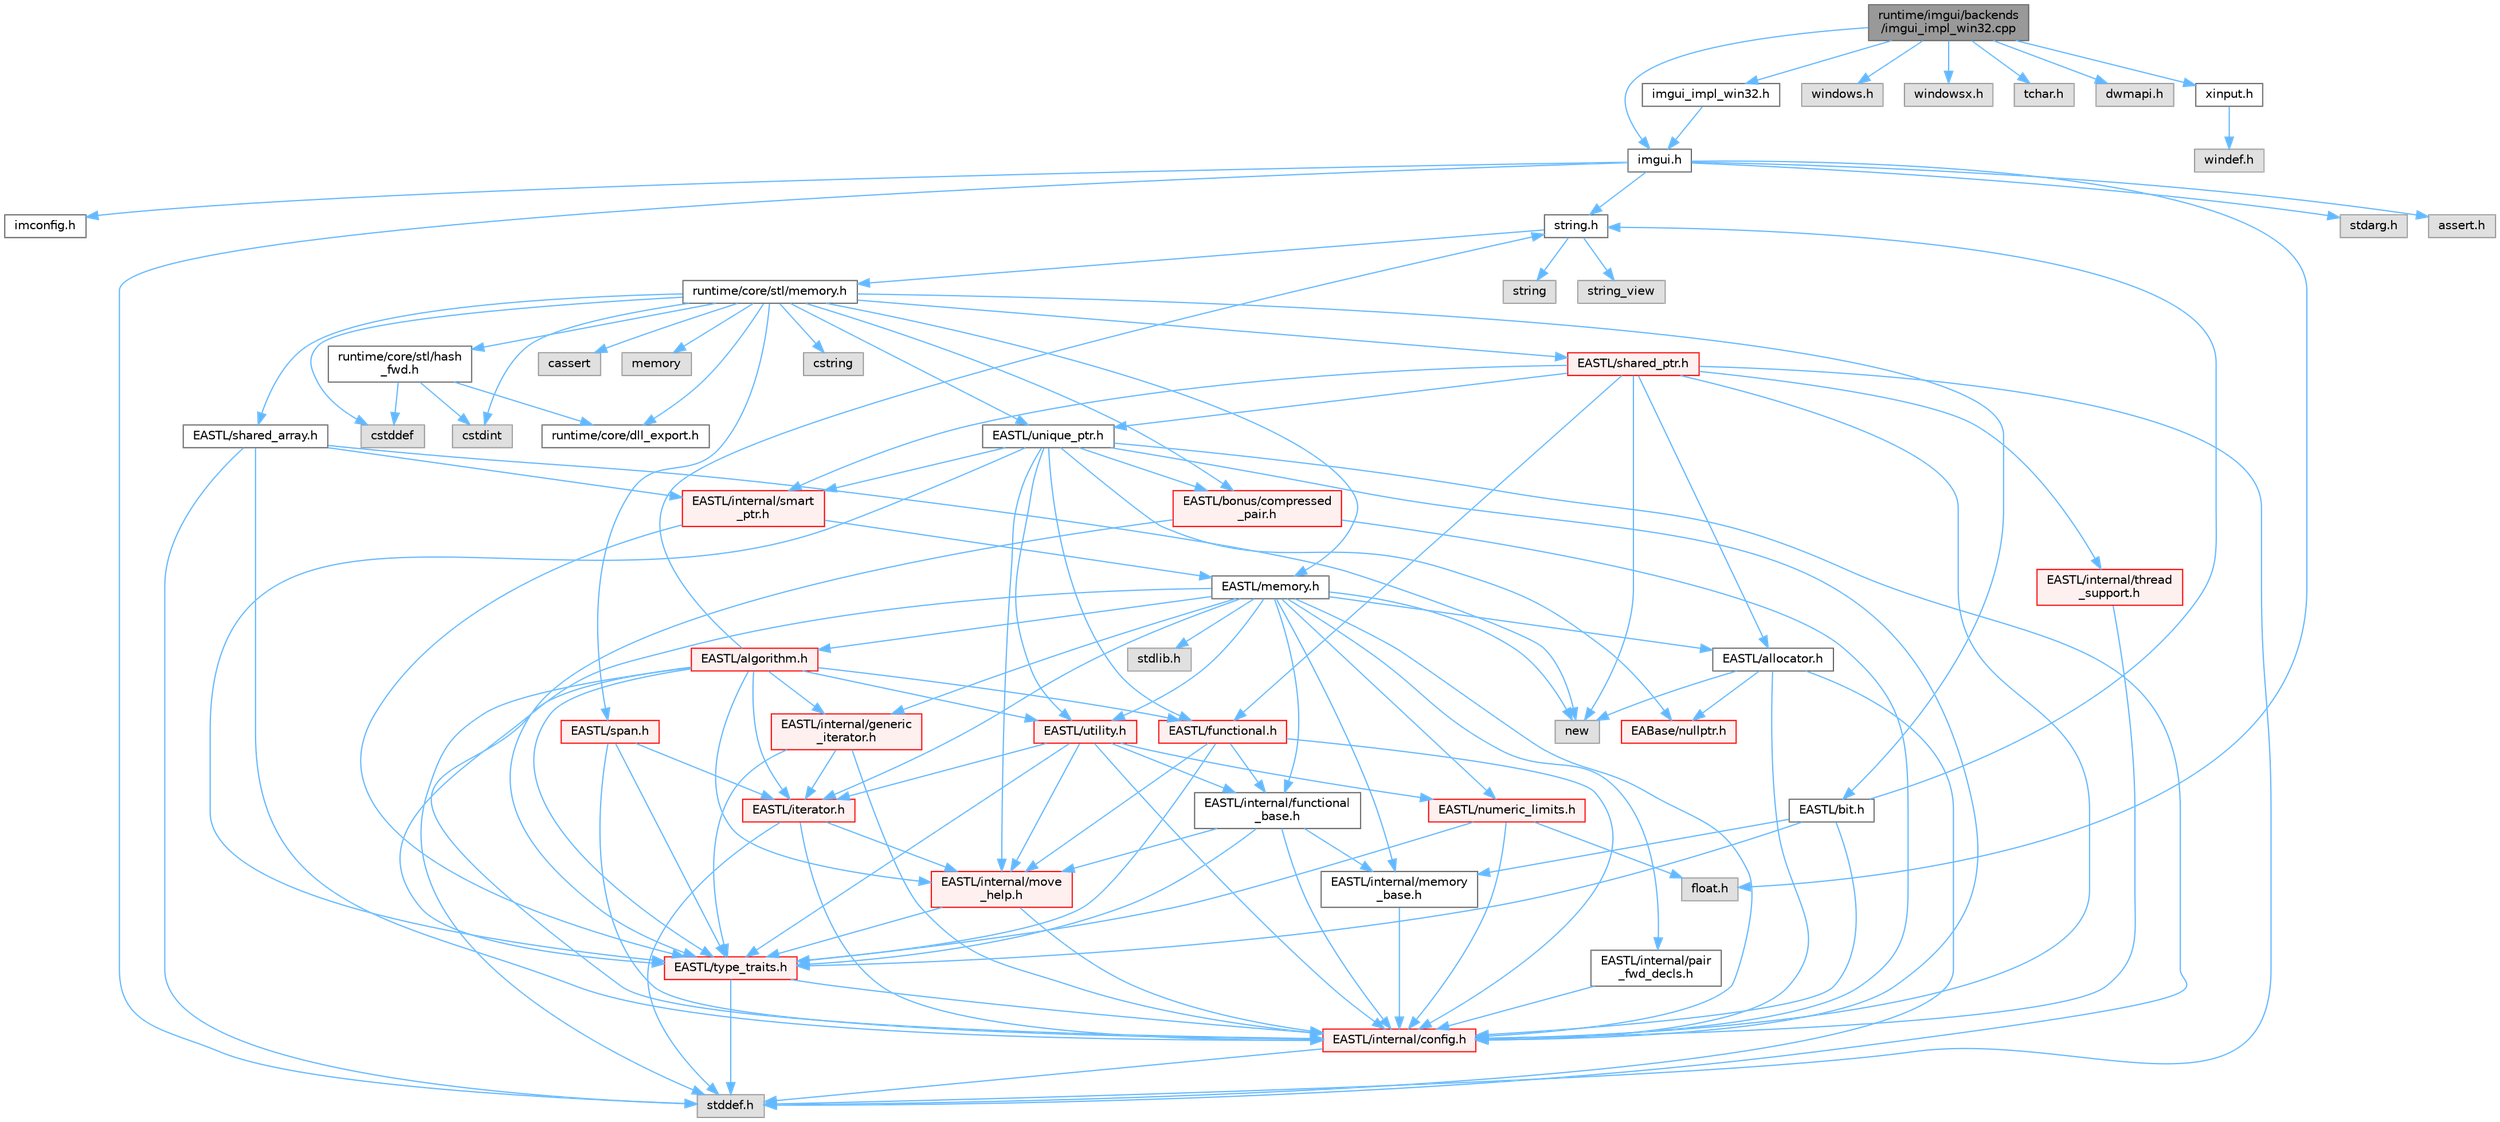 digraph "runtime/imgui/backends/imgui_impl_win32.cpp"
{
 // LATEX_PDF_SIZE
  bgcolor="transparent";
  edge [fontname=Helvetica,fontsize=10,labelfontname=Helvetica,labelfontsize=10];
  node [fontname=Helvetica,fontsize=10,shape=box,height=0.2,width=0.4];
  Node1 [id="Node000001",label="runtime/imgui/backends\l/imgui_impl_win32.cpp",height=0.2,width=0.4,color="gray40", fillcolor="grey60", style="filled", fontcolor="black",tooltip=" "];
  Node1 -> Node2 [id="edge125_Node000001_Node000002",color="steelblue1",style="solid",tooltip=" "];
  Node2 [id="Node000002",label="imgui.h",height=0.2,width=0.4,color="grey40", fillcolor="white", style="filled",URL="$imgui_8h.html",tooltip=" "];
  Node2 -> Node3 [id="edge126_Node000002_Node000003",color="steelblue1",style="solid",tooltip=" "];
  Node3 [id="Node000003",label="imconfig.h",height=0.2,width=0.4,color="grey40", fillcolor="white", style="filled",URL="$imconfig_8h.html",tooltip=" "];
  Node2 -> Node4 [id="edge127_Node000002_Node000004",color="steelblue1",style="solid",tooltip=" "];
  Node4 [id="Node000004",label="float.h",height=0.2,width=0.4,color="grey60", fillcolor="#E0E0E0", style="filled",tooltip=" "];
  Node2 -> Node5 [id="edge128_Node000002_Node000005",color="steelblue1",style="solid",tooltip=" "];
  Node5 [id="Node000005",label="stdarg.h",height=0.2,width=0.4,color="grey60", fillcolor="#E0E0E0", style="filled",tooltip=" "];
  Node2 -> Node6 [id="edge129_Node000002_Node000006",color="steelblue1",style="solid",tooltip=" "];
  Node6 [id="Node000006",label="stddef.h",height=0.2,width=0.4,color="grey60", fillcolor="#E0E0E0", style="filled",tooltip=" "];
  Node2 -> Node7 [id="edge130_Node000002_Node000007",color="steelblue1",style="solid",tooltip=" "];
  Node7 [id="Node000007",label="string.h",height=0.2,width=0.4,color="grey40", fillcolor="white", style="filled",URL="$string_8h.html",tooltip=" "];
  Node7 -> Node8 [id="edge131_Node000007_Node000008",color="steelblue1",style="solid",tooltip=" "];
  Node8 [id="Node000008",label="string",height=0.2,width=0.4,color="grey60", fillcolor="#E0E0E0", style="filled",tooltip=" "];
  Node7 -> Node9 [id="edge132_Node000007_Node000009",color="steelblue1",style="solid",tooltip=" "];
  Node9 [id="Node000009",label="string_view",height=0.2,width=0.4,color="grey60", fillcolor="#E0E0E0", style="filled",tooltip=" "];
  Node7 -> Node10 [id="edge133_Node000007_Node000010",color="steelblue1",style="solid",tooltip=" "];
  Node10 [id="Node000010",label="runtime/core/stl/memory.h",height=0.2,width=0.4,color="grey40", fillcolor="white", style="filled",URL="$core_2stl_2memory_8h.html",tooltip=" "];
  Node10 -> Node11 [id="edge134_Node000010_Node000011",color="steelblue1",style="solid",tooltip=" "];
  Node11 [id="Node000011",label="cstddef",height=0.2,width=0.4,color="grey60", fillcolor="#E0E0E0", style="filled",tooltip=" "];
  Node10 -> Node12 [id="edge135_Node000010_Node000012",color="steelblue1",style="solid",tooltip=" "];
  Node12 [id="Node000012",label="cstdint",height=0.2,width=0.4,color="grey60", fillcolor="#E0E0E0", style="filled",tooltip=" "];
  Node10 -> Node13 [id="edge136_Node000010_Node000013",color="steelblue1",style="solid",tooltip=" "];
  Node13 [id="Node000013",label="cassert",height=0.2,width=0.4,color="grey60", fillcolor="#E0E0E0", style="filled",tooltip=" "];
  Node10 -> Node14 [id="edge137_Node000010_Node000014",color="steelblue1",style="solid",tooltip=" "];
  Node14 [id="Node000014",label="memory",height=0.2,width=0.4,color="grey60", fillcolor="#E0E0E0", style="filled",tooltip=" "];
  Node10 -> Node15 [id="edge138_Node000010_Node000015",color="steelblue1",style="solid",tooltip=" "];
  Node15 [id="Node000015",label="cstring",height=0.2,width=0.4,color="grey60", fillcolor="#E0E0E0", style="filled",tooltip=" "];
  Node10 -> Node16 [id="edge139_Node000010_Node000016",color="steelblue1",style="solid",tooltip=" "];
  Node16 [id="Node000016",label="EASTL/bit.h",height=0.2,width=0.4,color="grey40", fillcolor="white", style="filled",URL="$bit_8h.html",tooltip=" "];
  Node16 -> Node17 [id="edge140_Node000016_Node000017",color="steelblue1",style="solid",tooltip=" "];
  Node17 [id="Node000017",label="EASTL/internal/config.h",height=0.2,width=0.4,color="red", fillcolor="#FFF0F0", style="filled",URL="$config_8h.html",tooltip=" "];
  Node17 -> Node6 [id="edge141_Node000017_Node000006",color="steelblue1",style="solid",tooltip=" "];
  Node16 -> Node25 [id="edge142_Node000016_Node000025",color="steelblue1",style="solid",tooltip=" "];
  Node25 [id="Node000025",label="EASTL/internal/memory\l_base.h",height=0.2,width=0.4,color="grey40", fillcolor="white", style="filled",URL="$memory__base_8h.html",tooltip=" "];
  Node25 -> Node17 [id="edge143_Node000025_Node000017",color="steelblue1",style="solid",tooltip=" "];
  Node16 -> Node26 [id="edge144_Node000016_Node000026",color="steelblue1",style="solid",tooltip=" "];
  Node26 [id="Node000026",label="EASTL/type_traits.h",height=0.2,width=0.4,color="red", fillcolor="#FFF0F0", style="filled",URL="$_e_a_s_t_l_2include_2_e_a_s_t_l_2type__traits_8h.html",tooltip=" "];
  Node26 -> Node17 [id="edge145_Node000026_Node000017",color="steelblue1",style="solid",tooltip=" "];
  Node26 -> Node6 [id="edge146_Node000026_Node000006",color="steelblue1",style="solid",tooltip=" "];
  Node16 -> Node7 [id="edge147_Node000016_Node000007",color="steelblue1",style="solid",tooltip=" "];
  Node10 -> Node36 [id="edge148_Node000010_Node000036",color="steelblue1",style="solid",tooltip=" "];
  Node36 [id="Node000036",label="EASTL/memory.h",height=0.2,width=0.4,color="grey40", fillcolor="white", style="filled",URL="$_e_a_s_t_l_2include_2_e_a_s_t_l_2memory_8h.html",tooltip=" "];
  Node36 -> Node17 [id="edge149_Node000036_Node000017",color="steelblue1",style="solid",tooltip=" "];
  Node36 -> Node25 [id="edge150_Node000036_Node000025",color="steelblue1",style="solid",tooltip=" "];
  Node36 -> Node37 [id="edge151_Node000036_Node000037",color="steelblue1",style="solid",tooltip=" "];
  Node37 [id="Node000037",label="EASTL/internal/generic\l_iterator.h",height=0.2,width=0.4,color="red", fillcolor="#FFF0F0", style="filled",URL="$generic__iterator_8h.html",tooltip=" "];
  Node37 -> Node17 [id="edge152_Node000037_Node000017",color="steelblue1",style="solid",tooltip=" "];
  Node37 -> Node38 [id="edge153_Node000037_Node000038",color="steelblue1",style="solid",tooltip=" "];
  Node38 [id="Node000038",label="EASTL/iterator.h",height=0.2,width=0.4,color="red", fillcolor="#FFF0F0", style="filled",URL="$_e_a_s_t_l_2include_2_e_a_s_t_l_2iterator_8h.html",tooltip=" "];
  Node38 -> Node17 [id="edge154_Node000038_Node000017",color="steelblue1",style="solid",tooltip=" "];
  Node38 -> Node39 [id="edge155_Node000038_Node000039",color="steelblue1",style="solid",tooltip=" "];
  Node39 [id="Node000039",label="EASTL/internal/move\l_help.h",height=0.2,width=0.4,color="red", fillcolor="#FFF0F0", style="filled",URL="$move__help_8h.html",tooltip=" "];
  Node39 -> Node17 [id="edge156_Node000039_Node000017",color="steelblue1",style="solid",tooltip=" "];
  Node39 -> Node26 [id="edge157_Node000039_Node000026",color="steelblue1",style="solid",tooltip=" "];
  Node38 -> Node6 [id="edge158_Node000038_Node000006",color="steelblue1",style="solid",tooltip=" "];
  Node37 -> Node26 [id="edge159_Node000037_Node000026",color="steelblue1",style="solid",tooltip=" "];
  Node36 -> Node41 [id="edge160_Node000036_Node000041",color="steelblue1",style="solid",tooltip=" "];
  Node41 [id="Node000041",label="EASTL/internal/pair\l_fwd_decls.h",height=0.2,width=0.4,color="grey40", fillcolor="white", style="filled",URL="$pair__fwd__decls_8h.html",tooltip=" "];
  Node41 -> Node17 [id="edge161_Node000041_Node000017",color="steelblue1",style="solid",tooltip=" "];
  Node36 -> Node42 [id="edge162_Node000036_Node000042",color="steelblue1",style="solid",tooltip=" "];
  Node42 [id="Node000042",label="EASTL/internal/functional\l_base.h",height=0.2,width=0.4,color="grey40", fillcolor="white", style="filled",URL="$functional__base_8h.html",tooltip=" "];
  Node42 -> Node17 [id="edge163_Node000042_Node000017",color="steelblue1",style="solid",tooltip=" "];
  Node42 -> Node25 [id="edge164_Node000042_Node000025",color="steelblue1",style="solid",tooltip=" "];
  Node42 -> Node39 [id="edge165_Node000042_Node000039",color="steelblue1",style="solid",tooltip=" "];
  Node42 -> Node26 [id="edge166_Node000042_Node000026",color="steelblue1",style="solid",tooltip=" "];
  Node36 -> Node43 [id="edge167_Node000036_Node000043",color="steelblue1",style="solid",tooltip=" "];
  Node43 [id="Node000043",label="EASTL/algorithm.h",height=0.2,width=0.4,color="red", fillcolor="#FFF0F0", style="filled",URL="$_e_a_s_t_l_2include_2_e_a_s_t_l_2algorithm_8h.html",tooltip=" "];
  Node43 -> Node17 [id="edge168_Node000043_Node000017",color="steelblue1",style="solid",tooltip=" "];
  Node43 -> Node26 [id="edge169_Node000043_Node000026",color="steelblue1",style="solid",tooltip=" "];
  Node43 -> Node39 [id="edge170_Node000043_Node000039",color="steelblue1",style="solid",tooltip=" "];
  Node43 -> Node38 [id="edge171_Node000043_Node000038",color="steelblue1",style="solid",tooltip=" "];
  Node43 -> Node46 [id="edge172_Node000043_Node000046",color="steelblue1",style="solid",tooltip=" "];
  Node46 [id="Node000046",label="EASTL/functional.h",height=0.2,width=0.4,color="red", fillcolor="#FFF0F0", style="filled",URL="$_e_a_s_t_l_2include_2_e_a_s_t_l_2functional_8h.html",tooltip=" "];
  Node46 -> Node17 [id="edge173_Node000046_Node000017",color="steelblue1",style="solid",tooltip=" "];
  Node46 -> Node39 [id="edge174_Node000046_Node000039",color="steelblue1",style="solid",tooltip=" "];
  Node46 -> Node26 [id="edge175_Node000046_Node000026",color="steelblue1",style="solid",tooltip=" "];
  Node46 -> Node42 [id="edge176_Node000046_Node000042",color="steelblue1",style="solid",tooltip=" "];
  Node43 -> Node53 [id="edge177_Node000043_Node000053",color="steelblue1",style="solid",tooltip=" "];
  Node53 [id="Node000053",label="EASTL/utility.h",height=0.2,width=0.4,color="red", fillcolor="#FFF0F0", style="filled",URL="$_e_a_s_t_l_2include_2_e_a_s_t_l_2utility_8h.html",tooltip=" "];
  Node53 -> Node17 [id="edge178_Node000053_Node000017",color="steelblue1",style="solid",tooltip=" "];
  Node53 -> Node26 [id="edge179_Node000053_Node000026",color="steelblue1",style="solid",tooltip=" "];
  Node53 -> Node38 [id="edge180_Node000053_Node000038",color="steelblue1",style="solid",tooltip=" "];
  Node53 -> Node54 [id="edge181_Node000053_Node000054",color="steelblue1",style="solid",tooltip=" "];
  Node54 [id="Node000054",label="EASTL/numeric_limits.h",height=0.2,width=0.4,color="red", fillcolor="#FFF0F0", style="filled",URL="$numeric__limits_8h.html",tooltip=" "];
  Node54 -> Node17 [id="edge182_Node000054_Node000017",color="steelblue1",style="solid",tooltip=" "];
  Node54 -> Node26 [id="edge183_Node000054_Node000026",color="steelblue1",style="solid",tooltip=" "];
  Node54 -> Node4 [id="edge184_Node000054_Node000004",color="steelblue1",style="solid",tooltip=" "];
  Node53 -> Node42 [id="edge185_Node000053_Node000042",color="steelblue1",style="solid",tooltip=" "];
  Node53 -> Node39 [id="edge186_Node000053_Node000039",color="steelblue1",style="solid",tooltip=" "];
  Node43 -> Node37 [id="edge187_Node000043_Node000037",color="steelblue1",style="solid",tooltip=" "];
  Node43 -> Node6 [id="edge188_Node000043_Node000006",color="steelblue1",style="solid",tooltip=" "];
  Node43 -> Node7 [id="edge189_Node000043_Node000007",color="steelblue1",style="solid",tooltip=" "];
  Node36 -> Node26 [id="edge190_Node000036_Node000026",color="steelblue1",style="solid",tooltip=" "];
  Node36 -> Node50 [id="edge191_Node000036_Node000050",color="steelblue1",style="solid",tooltip=" "];
  Node50 [id="Node000050",label="EASTL/allocator.h",height=0.2,width=0.4,color="grey40", fillcolor="white", style="filled",URL="$allocator_8h.html",tooltip=" "];
  Node50 -> Node17 [id="edge192_Node000050_Node000017",color="steelblue1",style="solid",tooltip=" "];
  Node50 -> Node28 [id="edge193_Node000050_Node000028",color="steelblue1",style="solid",tooltip=" "];
  Node28 [id="Node000028",label="EABase/nullptr.h",height=0.2,width=0.4,color="red", fillcolor="#FFF0F0", style="filled",URL="$nullptr_8h.html",tooltip=" "];
  Node50 -> Node6 [id="edge194_Node000050_Node000006",color="steelblue1",style="solid",tooltip=" "];
  Node50 -> Node51 [id="edge195_Node000050_Node000051",color="steelblue1",style="solid",tooltip=" "];
  Node51 [id="Node000051",label="new",height=0.2,width=0.4,color="grey60", fillcolor="#E0E0E0", style="filled",tooltip=" "];
  Node36 -> Node38 [id="edge196_Node000036_Node000038",color="steelblue1",style="solid",tooltip=" "];
  Node36 -> Node53 [id="edge197_Node000036_Node000053",color="steelblue1",style="solid",tooltip=" "];
  Node36 -> Node54 [id="edge198_Node000036_Node000054",color="steelblue1",style="solid",tooltip=" "];
  Node36 -> Node62 [id="edge199_Node000036_Node000062",color="steelblue1",style="solid",tooltip=" "];
  Node62 [id="Node000062",label="stdlib.h",height=0.2,width=0.4,color="grey60", fillcolor="#E0E0E0", style="filled",tooltip=" "];
  Node36 -> Node51 [id="edge200_Node000036_Node000051",color="steelblue1",style="solid",tooltip=" "];
  Node10 -> Node63 [id="edge201_Node000010_Node000063",color="steelblue1",style="solid",tooltip=" "];
  Node63 [id="Node000063",label="EASTL/shared_array.h",height=0.2,width=0.4,color="grey40", fillcolor="white", style="filled",URL="$shared__array_8h.html",tooltip=" "];
  Node63 -> Node17 [id="edge202_Node000063_Node000017",color="steelblue1",style="solid",tooltip=" "];
  Node63 -> Node64 [id="edge203_Node000063_Node000064",color="steelblue1",style="solid",tooltip=" "];
  Node64 [id="Node000064",label="EASTL/internal/smart\l_ptr.h",height=0.2,width=0.4,color="red", fillcolor="#FFF0F0", style="filled",URL="$smart__ptr_8h.html",tooltip=" "];
  Node64 -> Node36 [id="edge204_Node000064_Node000036",color="steelblue1",style="solid",tooltip=" "];
  Node64 -> Node26 [id="edge205_Node000064_Node000026",color="steelblue1",style="solid",tooltip=" "];
  Node63 -> Node51 [id="edge206_Node000063_Node000051",color="steelblue1",style="solid",tooltip=" "];
  Node63 -> Node6 [id="edge207_Node000063_Node000006",color="steelblue1",style="solid",tooltip=" "];
  Node10 -> Node66 [id="edge208_Node000010_Node000066",color="steelblue1",style="solid",tooltip=" "];
  Node66 [id="Node000066",label="EASTL/unique_ptr.h",height=0.2,width=0.4,color="grey40", fillcolor="white", style="filled",URL="$unique__ptr_8h.html",tooltip=" "];
  Node66 -> Node28 [id="edge209_Node000066_Node000028",color="steelblue1",style="solid",tooltip=" "];
  Node66 -> Node67 [id="edge210_Node000066_Node000067",color="steelblue1",style="solid",tooltip=" "];
  Node67 [id="Node000067",label="EASTL/bonus/compressed\l_pair.h",height=0.2,width=0.4,color="red", fillcolor="#FFF0F0", style="filled",URL="$compressed__pair_8h.html",tooltip=" "];
  Node67 -> Node17 [id="edge211_Node000067_Node000017",color="steelblue1",style="solid",tooltip=" "];
  Node67 -> Node26 [id="edge212_Node000067_Node000026",color="steelblue1",style="solid",tooltip=" "];
  Node66 -> Node46 [id="edge213_Node000066_Node000046",color="steelblue1",style="solid",tooltip=" "];
  Node66 -> Node17 [id="edge214_Node000066_Node000017",color="steelblue1",style="solid",tooltip=" "];
  Node66 -> Node39 [id="edge215_Node000066_Node000039",color="steelblue1",style="solid",tooltip=" "];
  Node66 -> Node64 [id="edge216_Node000066_Node000064",color="steelblue1",style="solid",tooltip=" "];
  Node66 -> Node26 [id="edge217_Node000066_Node000026",color="steelblue1",style="solid",tooltip=" "];
  Node66 -> Node53 [id="edge218_Node000066_Node000053",color="steelblue1",style="solid",tooltip=" "];
  Node66 -> Node6 [id="edge219_Node000066_Node000006",color="steelblue1",style="solid",tooltip=" "];
  Node10 -> Node69 [id="edge220_Node000010_Node000069",color="steelblue1",style="solid",tooltip=" "];
  Node69 [id="Node000069",label="EASTL/shared_ptr.h",height=0.2,width=0.4,color="red", fillcolor="#FFF0F0", style="filled",URL="$shared__ptr_8h.html",tooltip=" "];
  Node69 -> Node17 [id="edge221_Node000069_Node000017",color="steelblue1",style="solid",tooltip=" "];
  Node69 -> Node64 [id="edge222_Node000069_Node000064",color="steelblue1",style="solid",tooltip=" "];
  Node69 -> Node70 [id="edge223_Node000069_Node000070",color="steelblue1",style="solid",tooltip=" "];
  Node70 [id="Node000070",label="EASTL/internal/thread\l_support.h",height=0.2,width=0.4,color="red", fillcolor="#FFF0F0", style="filled",URL="$thread__support_8h.html",tooltip=" "];
  Node70 -> Node17 [id="edge224_Node000070_Node000017",color="steelblue1",style="solid",tooltip=" "];
  Node69 -> Node66 [id="edge225_Node000069_Node000066",color="steelblue1",style="solid",tooltip=" "];
  Node69 -> Node46 [id="edge226_Node000069_Node000046",color="steelblue1",style="solid",tooltip=" "];
  Node69 -> Node50 [id="edge227_Node000069_Node000050",color="steelblue1",style="solid",tooltip=" "];
  Node69 -> Node51 [id="edge228_Node000069_Node000051",color="steelblue1",style="solid",tooltip=" "];
  Node69 -> Node6 [id="edge229_Node000069_Node000006",color="steelblue1",style="solid",tooltip=" "];
  Node10 -> Node149 [id="edge230_Node000010_Node000149",color="steelblue1",style="solid",tooltip=" "];
  Node149 [id="Node000149",label="EASTL/span.h",height=0.2,width=0.4,color="red", fillcolor="#FFF0F0", style="filled",URL="$span_8h.html",tooltip=" "];
  Node149 -> Node17 [id="edge231_Node000149_Node000017",color="steelblue1",style="solid",tooltip=" "];
  Node149 -> Node26 [id="edge232_Node000149_Node000026",color="steelblue1",style="solid",tooltip=" "];
  Node149 -> Node38 [id="edge233_Node000149_Node000038",color="steelblue1",style="solid",tooltip=" "];
  Node10 -> Node67 [id="edge234_Node000010_Node000067",color="steelblue1",style="solid",tooltip=" "];
  Node10 -> Node152 [id="edge235_Node000010_Node000152",color="steelblue1",style="solid",tooltip=" "];
  Node152 [id="Node000152",label="runtime/core/dll_export.h",height=0.2,width=0.4,color="grey40", fillcolor="white", style="filled",URL="$dll__export_8h.html",tooltip=" "];
  Node10 -> Node153 [id="edge236_Node000010_Node000153",color="steelblue1",style="solid",tooltip=" "];
  Node153 [id="Node000153",label="runtime/core/stl/hash\l_fwd.h",height=0.2,width=0.4,color="grey40", fillcolor="white", style="filled",URL="$hash__fwd_8h.html",tooltip=" "];
  Node153 -> Node11 [id="edge237_Node000153_Node000011",color="steelblue1",style="solid",tooltip=" "];
  Node153 -> Node12 [id="edge238_Node000153_Node000012",color="steelblue1",style="solid",tooltip=" "];
  Node153 -> Node152 [id="edge239_Node000153_Node000152",color="steelblue1",style="solid",tooltip=" "];
  Node2 -> Node154 [id="edge240_Node000002_Node000154",color="steelblue1",style="solid",tooltip=" "];
  Node154 [id="Node000154",label="assert.h",height=0.2,width=0.4,color="grey60", fillcolor="#E0E0E0", style="filled",tooltip=" "];
  Node1 -> Node155 [id="edge241_Node000001_Node000155",color="steelblue1",style="solid",tooltip=" "];
  Node155 [id="Node000155",label="imgui_impl_win32.h",height=0.2,width=0.4,color="grey40", fillcolor="white", style="filled",URL="$imgui__impl__win32_8h.html",tooltip=" "];
  Node155 -> Node2 [id="edge242_Node000155_Node000002",color="steelblue1",style="solid",tooltip=" "];
  Node1 -> Node156 [id="edge243_Node000001_Node000156",color="steelblue1",style="solid",tooltip=" "];
  Node156 [id="Node000156",label="windows.h",height=0.2,width=0.4,color="grey60", fillcolor="#E0E0E0", style="filled",tooltip=" "];
  Node1 -> Node157 [id="edge244_Node000001_Node000157",color="steelblue1",style="solid",tooltip=" "];
  Node157 [id="Node000157",label="windowsx.h",height=0.2,width=0.4,color="grey60", fillcolor="#E0E0E0", style="filled",tooltip=" "];
  Node1 -> Node158 [id="edge245_Node000001_Node000158",color="steelblue1",style="solid",tooltip=" "];
  Node158 [id="Node000158",label="tchar.h",height=0.2,width=0.4,color="grey60", fillcolor="#E0E0E0", style="filled",tooltip=" "];
  Node1 -> Node159 [id="edge246_Node000001_Node000159",color="steelblue1",style="solid",tooltip=" "];
  Node159 [id="Node000159",label="dwmapi.h",height=0.2,width=0.4,color="grey60", fillcolor="#E0E0E0", style="filled",tooltip=" "];
  Node1 -> Node160 [id="edge247_Node000001_Node000160",color="steelblue1",style="solid",tooltip=" "];
  Node160 [id="Node000160",label="xinput.h",height=0.2,width=0.4,color="grey40", fillcolor="white", style="filled",URL="$xinput_8h.html",tooltip=" "];
  Node160 -> Node161 [id="edge248_Node000160_Node000161",color="steelblue1",style="solid",tooltip=" "];
  Node161 [id="Node000161",label="windef.h",height=0.2,width=0.4,color="grey60", fillcolor="#E0E0E0", style="filled",tooltip=" "];
}

